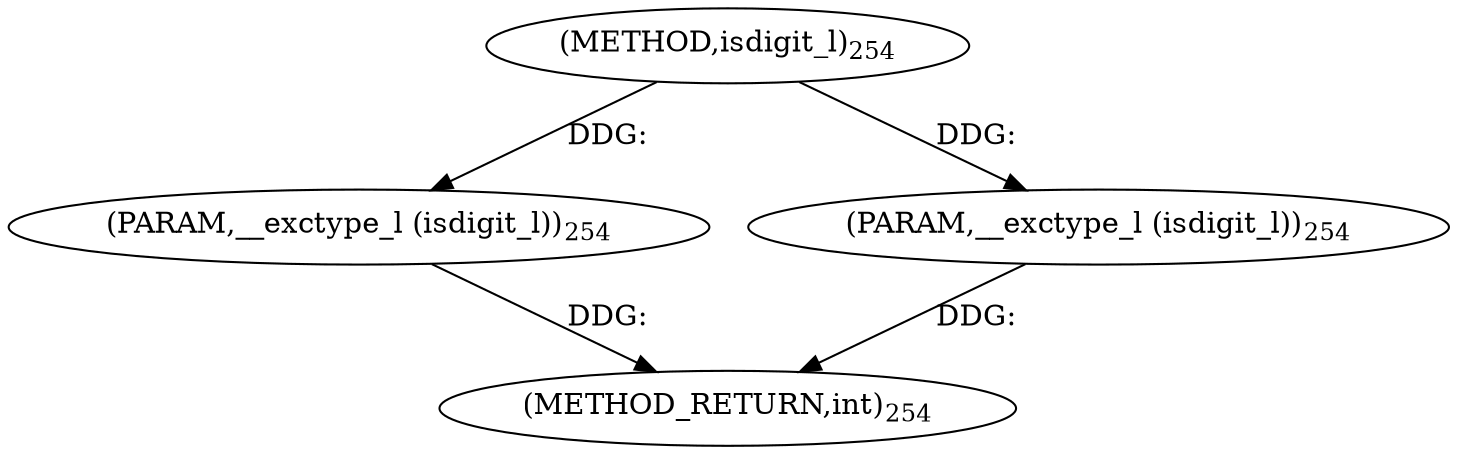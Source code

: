 digraph "isdigit_l" {  
"3018" [label = <(METHOD,isdigit_l)<SUB>254</SUB>> ]
"3021" [label = <(METHOD_RETURN,int)<SUB>254</SUB>> ]
"3019" [label = <(PARAM,__exctype_l (isdigit_l))<SUB>254</SUB>> ]
"3020" [label = <(PARAM,__exctype_l (isdigit_l))<SUB>254</SUB>> ]
  "3019" -> "3021"  [ label = "DDG: "] 
  "3020" -> "3021"  [ label = "DDG: "] 
  "3018" -> "3019"  [ label = "DDG: "] 
  "3018" -> "3020"  [ label = "DDG: "] 
}
